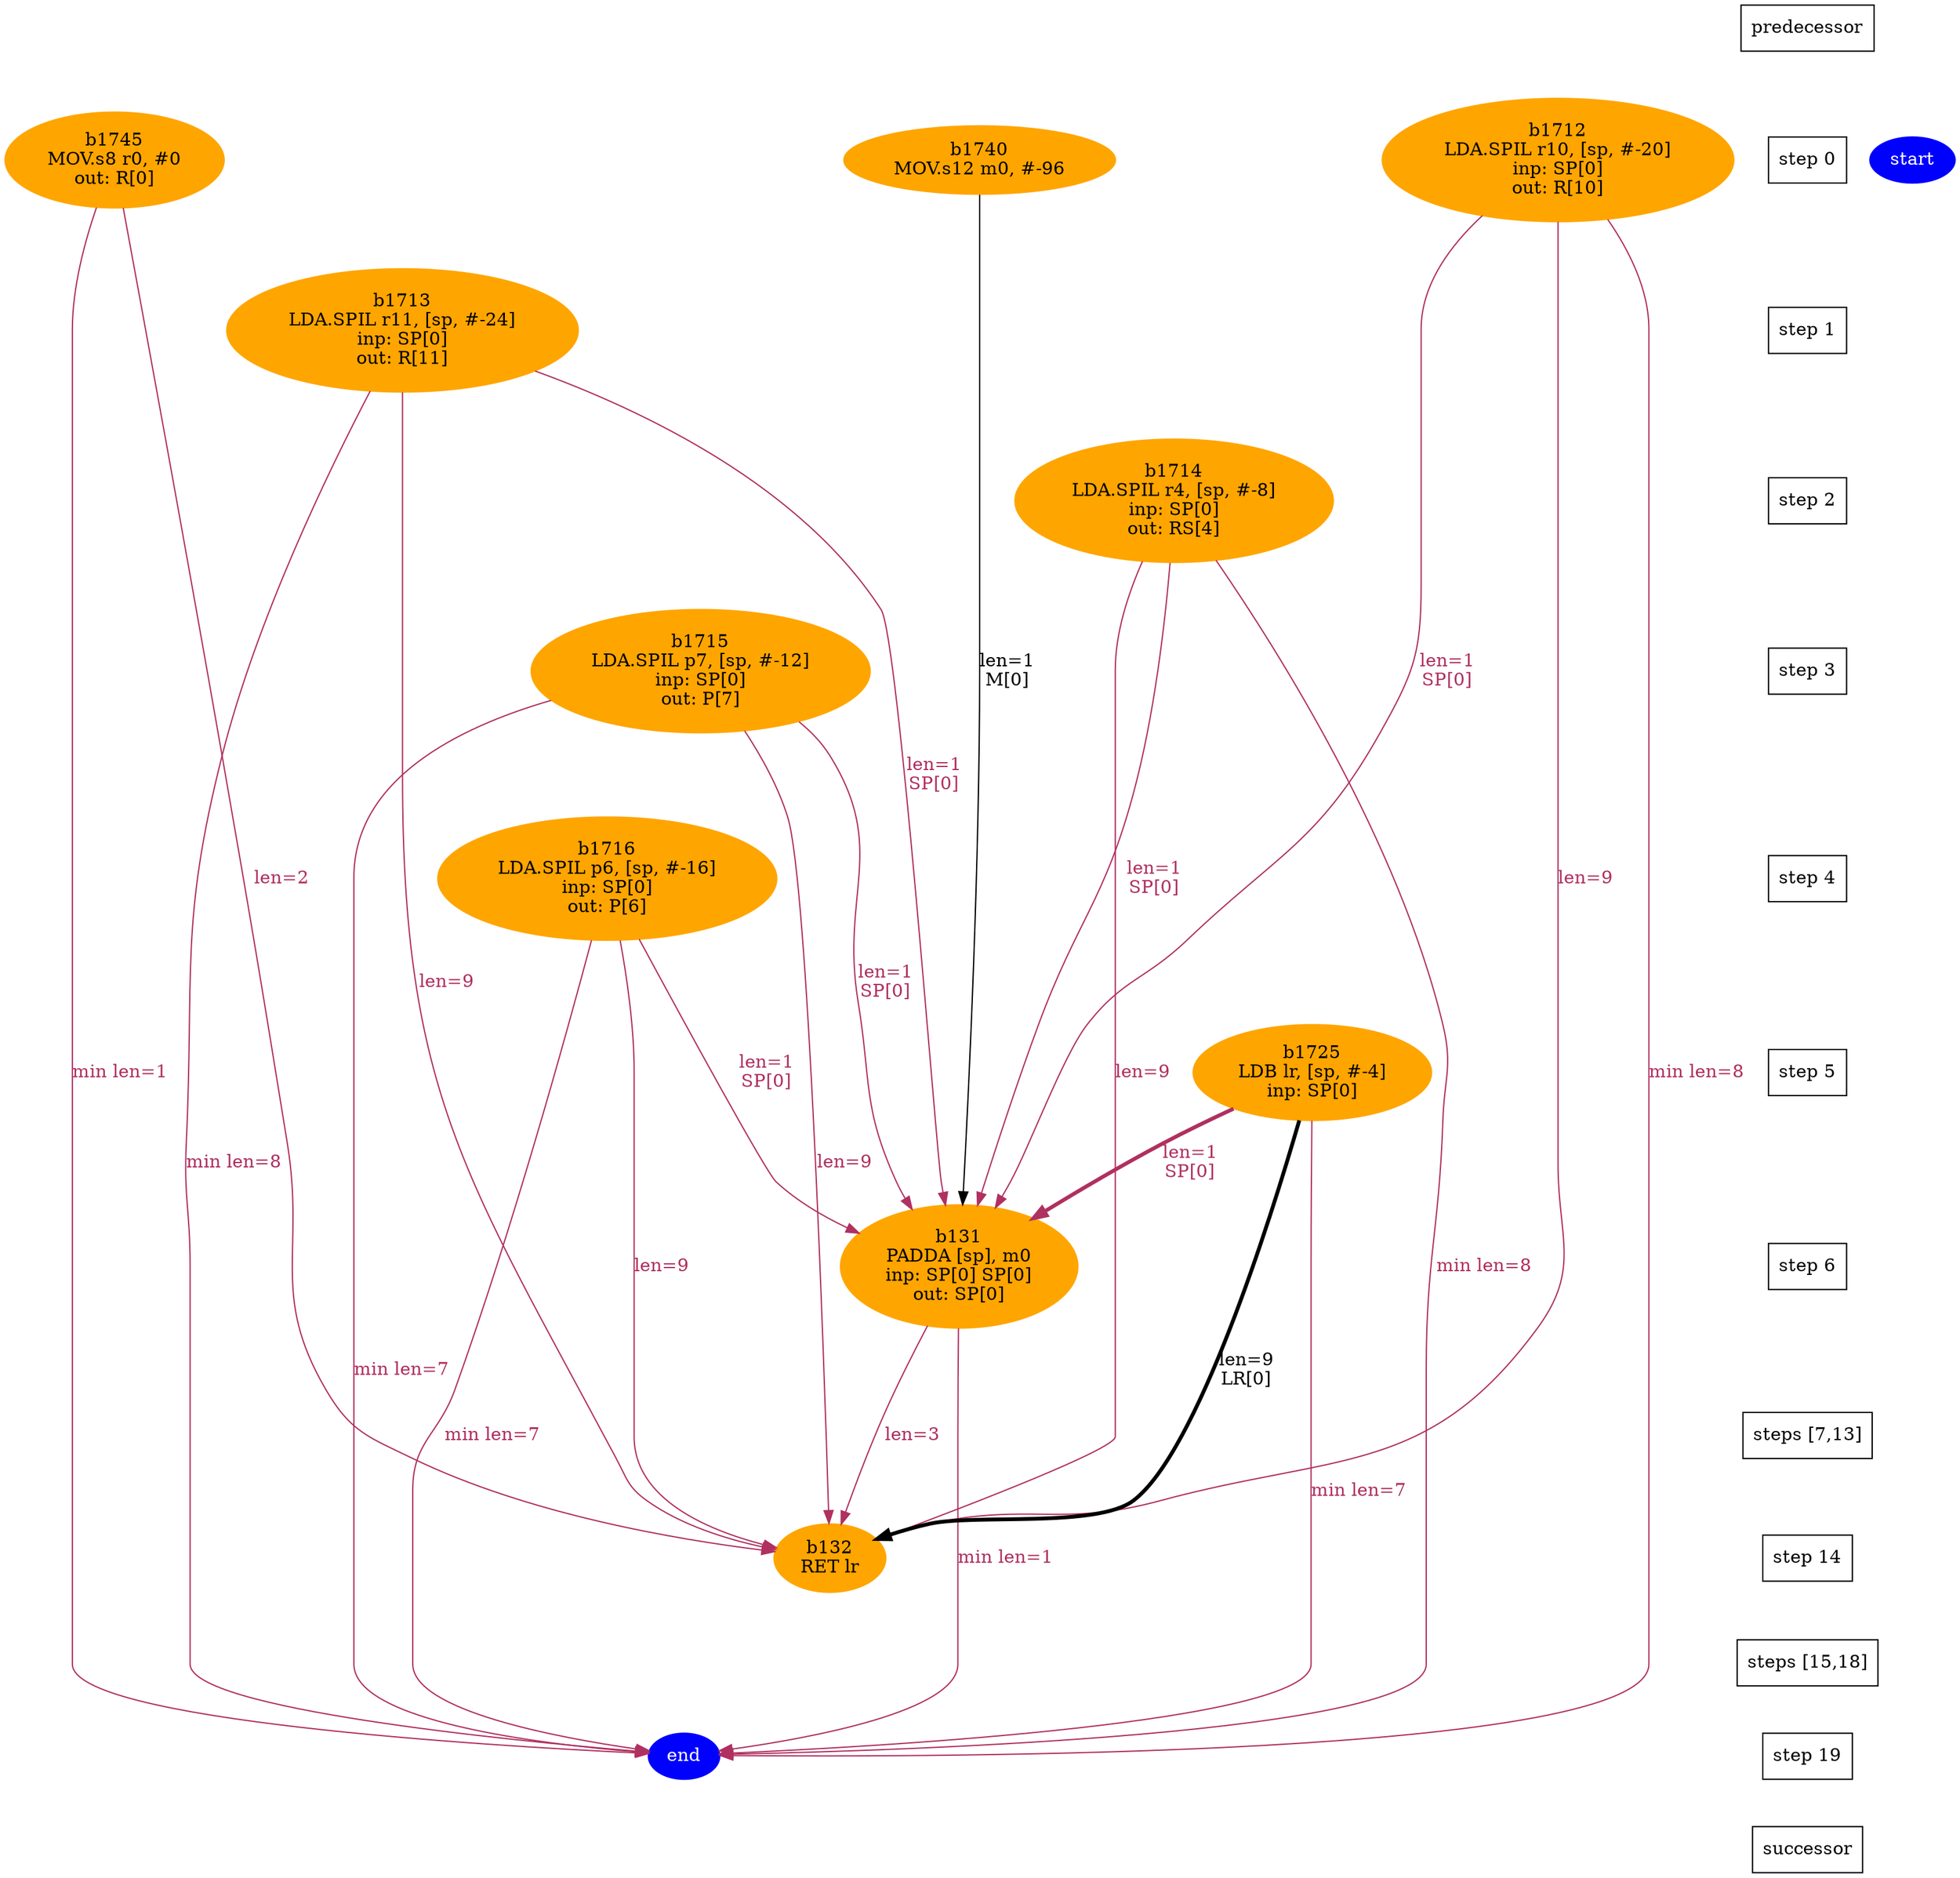 digraph N {
 b131[color=orange,fontcolor=black,style=filled,label="b131\nPADDA [sp], m0\ninp: SP[0] SP[0]\nout: SP[0]"];  {rank=same; S6;  b131;}
 b132[color=orange,fontcolor=black,style=filled,label="b132\nRET lr"];  {rank=same; S14;  b132;}
 b1740[color=orange,fontcolor=black,style=filled,label="b1740\nMOV.s12 m0, #-96"];  {rank=same; S0;  b1740;}
 b1745[color=orange,fontcolor=black,style=filled,label="b1745\nMOV.s8 r0, #0\nout: R[0]"];  {rank=same; S0;  b1745;}
 b1712[color=orange,fontcolor=black,style=filled,label="b1712\nLDA.SPIL r10, [sp, #-20]\ninp: SP[0]\nout: R[10]"];  {rank=same; S0;  b1712;}
 b1713[color=orange,fontcolor=black,style=filled,label="b1713\nLDA.SPIL r11, [sp, #-24]\ninp: SP[0]\nout: R[11]"];  {rank=same; S1;  b1713;}
 b1714[color=orange,fontcolor=black,style=filled,label="b1714\nLDA.SPIL r4, [sp, #-8]\ninp: SP[0]\nout: RS[4]"];  {rank=same; S2;  b1714;}
 b1715[color=orange,fontcolor=black,style=filled,label="b1715\nLDA.SPIL p7, [sp, #-12]\ninp: SP[0]\nout: P[7]"];  {rank=same; S3;  b1715;}
 b1716[color=orange,fontcolor=black,style=filled,label="b1716\nLDA.SPIL p6, [sp, #-16]\ninp: SP[0]\nout: P[6]"];  {rank=same; S4;  b1716;}
 b1725[color=orange,fontcolor=black,style=filled,label="b1725\nLDB lr, [sp, #-4]\ninp: SP[0]"];  {rank=same; S5;  b1725;}
 start [color=blue,fontcolor=white,style=filled,label="start"];  {rank=same; S0;  start;}
 end [color=blue,fontcolor=white,style=filled,label="end"];  {rank=same; S19;  end;}
   b131 -> b132 [color=maroon,fontcolor=maroon,label="len=3",weight=1000];
   b131 -> end [color=maroon,fontcolor=maroon,label="min len=1",weight=1000];
   b1740 -> b131 [color=black,fontcolor=black,label="len=1\nM[0]",weight=1000];
   b1745 -> b132 [color=maroon,fontcolor=maroon,label="len=2",weight=1000];
   b1745 -> end [color=maroon,fontcolor=maroon,label="min len=1",weight=1000];
   b1712 -> b132 [color=maroon,fontcolor=maroon,label="len=9",weight=1000];
   b1712 -> b131 [color=maroon,fontcolor=maroon,label="len=1\nSP[0]",weight=1000];
   b1712 -> end [color=maroon,fontcolor=maroon,label="min len=8",weight=1000];
   b1713 -> b132 [color=maroon,fontcolor=maroon,label="len=9",weight=1000];
   b1713 -> b131 [color=maroon,fontcolor=maroon,label="len=1\nSP[0]",weight=1000];
   b1713 -> end [color=maroon,fontcolor=maroon,label="min len=8",weight=1000];
   b1714 -> b132 [color=maroon,fontcolor=maroon,label="len=9",weight=1000];
   b1714 -> b131 [color=maroon,fontcolor=maroon,label="len=1\nSP[0]",weight=1000];
   b1714 -> end [color=maroon,fontcolor=maroon,label="min len=8",weight=1000];
   b1715 -> b132 [color=maroon,fontcolor=maroon,label="len=9",weight=1000];
   b1715 -> b131 [color=maroon,fontcolor=maroon,label="len=1\nSP[0]",weight=1000];
   b1715 -> end [color=maroon,fontcolor=maroon,label="min len=7",weight=1000];
   b1716 -> b132 [color=maroon,fontcolor=maroon,label="len=9",weight=1000];
   b1716 -> b131 [color=maroon,fontcolor=maroon,label="len=1\nSP[0]",weight=1000];
   b1716 -> end [color=maroon,fontcolor=maroon,label="min len=7",weight=1000];
   b1725 -> b131 [color=maroon,fontcolor=maroon,penwidth=3,label="len=1\nSP[0]",weight=1000];
   b1725 -> b132 [color=black,fontcolor=black,penwidth=3,label="len=9\nLR[0]",weight=1000];
   b1725 -> end [color=maroon,fontcolor=maroon,label="min len=7",weight=1000];
  Sm1 [label="predecessor",shape=box];
  S0 [label="step 0",shape=box];
  Sm1 -> S0[style=invis,weight=9000];
  S1 [label="step 1",shape=box];
  S0 -> S1[style=invis,weight=9000];
  S2 [label="step 2",shape=box];
  S1 -> S2[style=invis,weight=9000];
  S3 [label="step 3",shape=box];
  S2 -> S3[style=invis,weight=9000];
  S4 [label="step 4",shape=box];
  S3 -> S4[style=invis,weight=9000];
  S5 [label="step 5",shape=box];
  S4 -> S5[style=invis,weight=9000];
  S6 [label="step 6",shape=box];
  S5 -> S6[style=invis,weight=9000];
  S7_S13 [label="steps [7,13]",shape=box];
  S6 -> S7_S13[style=invis,weight=9000];
  S14 [label="step 14",shape=box];
  S7_S13 -> S14[style=invis,weight=9000];
  S15_S18 [label="steps [15,18]",shape=box];
  S14 -> S15_S18[style=invis,weight=9000];
  S19 [label="step 19",shape=box];
  S15_S18 -> S19[style=invis,weight=9000];
  S20 [label="successor",shape=box];
  S19 -> S20[style=invis,weight=9000];
}
